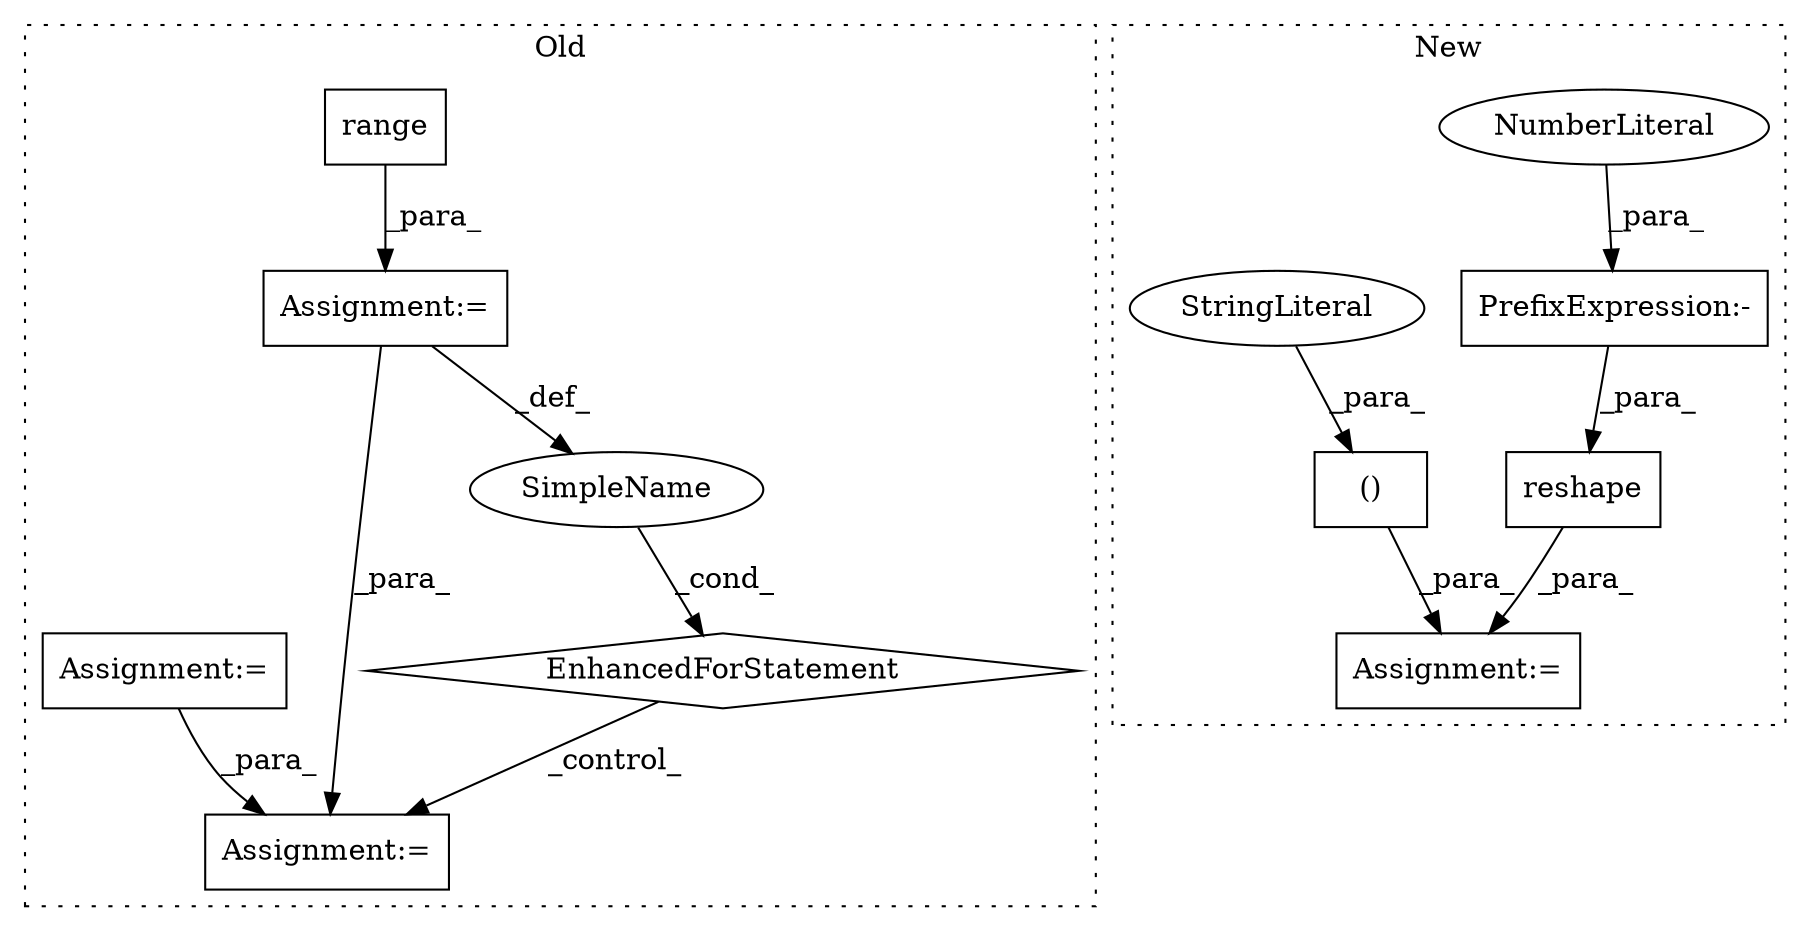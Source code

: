digraph G {
subgraph cluster0 {
1 [label="EnhancedForStatement" a="70" s="1402,1496" l="53,2" shape="diamond"];
4 [label="Assignment:=" a="7" s="1402,1496" l="53,2" shape="box"];
7 [label="Assignment:=" a="7" s="1759" l="1" shape="box"];
8 [label="SimpleName" a="42" s="1459" l="9" shape="ellipse"];
9 [label="range" a="32" s="1471,1495" l="6,1" shape="box"];
10 [label="Assignment:=" a="7" s="1008" l="1" shape="box"];
label = "Old";
style="dotted";
}
subgraph cluster1 {
2 [label="reshape" a="32" s="1031,1079" l="8,1" shape="box"];
3 [label="Assignment:=" a="7" s="1369" l="1" shape="box"];
5 [label="PrefixExpression:-" a="38" s="1058" l="1" shape="box"];
6 [label="NumberLiteral" a="34" s="1059" l="1" shape="ellipse"];
11 [label="()" a="106" s="1416" l="42" shape="box"];
12 [label="StringLiteral" a="45" s="1416" l="16" shape="ellipse"];
label = "New";
style="dotted";
}
1 -> 7 [label="_control_"];
2 -> 3 [label="_para_"];
4 -> 7 [label="_para_"];
4 -> 8 [label="_def_"];
5 -> 2 [label="_para_"];
6 -> 5 [label="_para_"];
8 -> 1 [label="_cond_"];
9 -> 4 [label="_para_"];
10 -> 7 [label="_para_"];
11 -> 3 [label="_para_"];
12 -> 11 [label="_para_"];
}